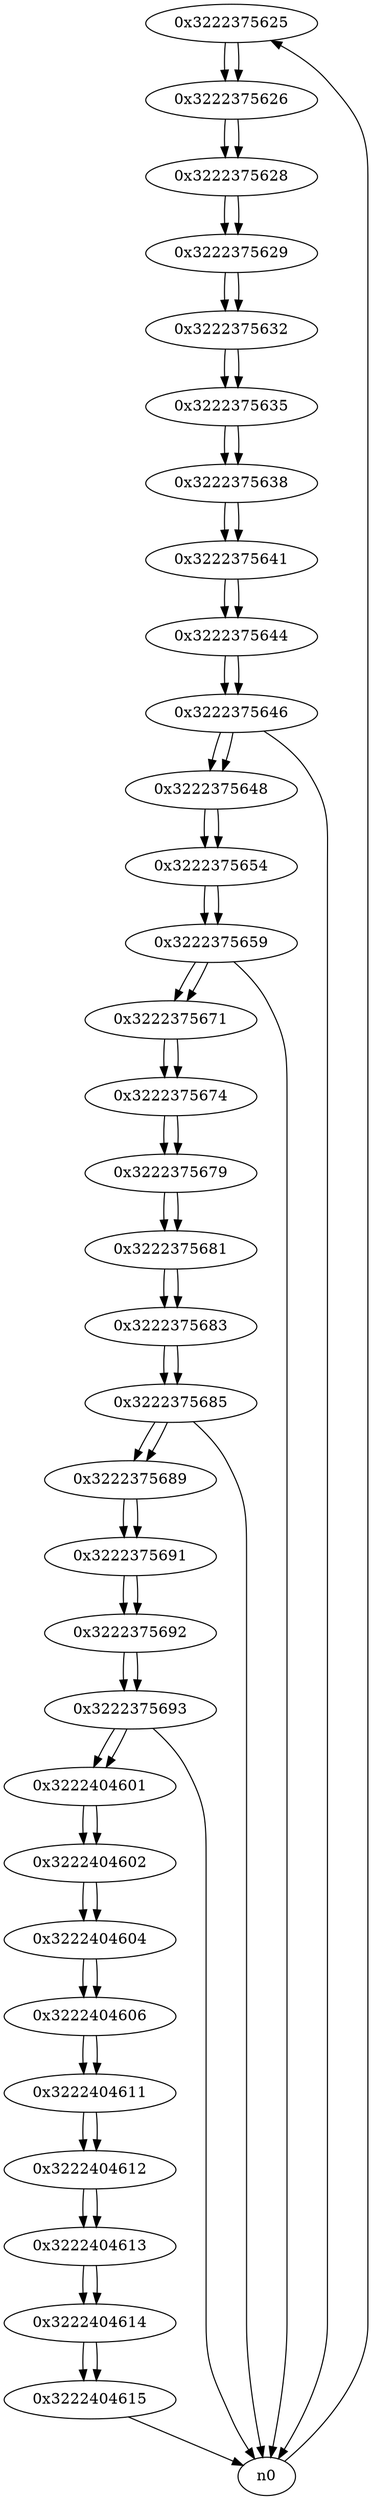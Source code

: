 digraph G{
/* nodes */
  n1 [label="0x3222375625"]
  n2 [label="0x3222375626"]
  n3 [label="0x3222375628"]
  n4 [label="0x3222375629"]
  n5 [label="0x3222375632"]
  n6 [label="0x3222375635"]
  n7 [label="0x3222375638"]
  n8 [label="0x3222375641"]
  n9 [label="0x3222375644"]
  n10 [label="0x3222375646"]
  n11 [label="0x3222375648"]
  n12 [label="0x3222375654"]
  n13 [label="0x3222375659"]
  n14 [label="0x3222375671"]
  n15 [label="0x3222375674"]
  n16 [label="0x3222375679"]
  n17 [label="0x3222375681"]
  n18 [label="0x3222375683"]
  n19 [label="0x3222375685"]
  n20 [label="0x3222375689"]
  n21 [label="0x3222375691"]
  n22 [label="0x3222375692"]
  n23 [label="0x3222375693"]
  n24 [label="0x3222404601"]
  n25 [label="0x3222404602"]
  n26 [label="0x3222404604"]
  n27 [label="0x3222404606"]
  n28 [label="0x3222404611"]
  n29 [label="0x3222404612"]
  n30 [label="0x3222404613"]
  n31 [label="0x3222404614"]
  n32 [label="0x3222404615"]
/* edges */
n1 -> n2;
n0 -> n1;
n2 -> n3;
n1 -> n2;
n3 -> n4;
n2 -> n3;
n4 -> n5;
n3 -> n4;
n5 -> n6;
n4 -> n5;
n6 -> n7;
n5 -> n6;
n7 -> n8;
n6 -> n7;
n8 -> n9;
n7 -> n8;
n9 -> n10;
n8 -> n9;
n10 -> n11;
n10 -> n0;
n9 -> n10;
n11 -> n12;
n10 -> n11;
n12 -> n13;
n11 -> n12;
n13 -> n14;
n13 -> n0;
n12 -> n13;
n14 -> n15;
n13 -> n14;
n15 -> n16;
n14 -> n15;
n16 -> n17;
n15 -> n16;
n17 -> n18;
n16 -> n17;
n18 -> n19;
n17 -> n18;
n19 -> n20;
n19 -> n0;
n18 -> n19;
n20 -> n21;
n19 -> n20;
n21 -> n22;
n20 -> n21;
n22 -> n23;
n21 -> n22;
n23 -> n24;
n23 -> n0;
n22 -> n23;
n24 -> n25;
n23 -> n24;
n25 -> n26;
n24 -> n25;
n26 -> n27;
n25 -> n26;
n27 -> n28;
n26 -> n27;
n28 -> n29;
n27 -> n28;
n29 -> n30;
n28 -> n29;
n30 -> n31;
n29 -> n30;
n31 -> n32;
n30 -> n31;
n32 -> n0;
n31 -> n32;
}
